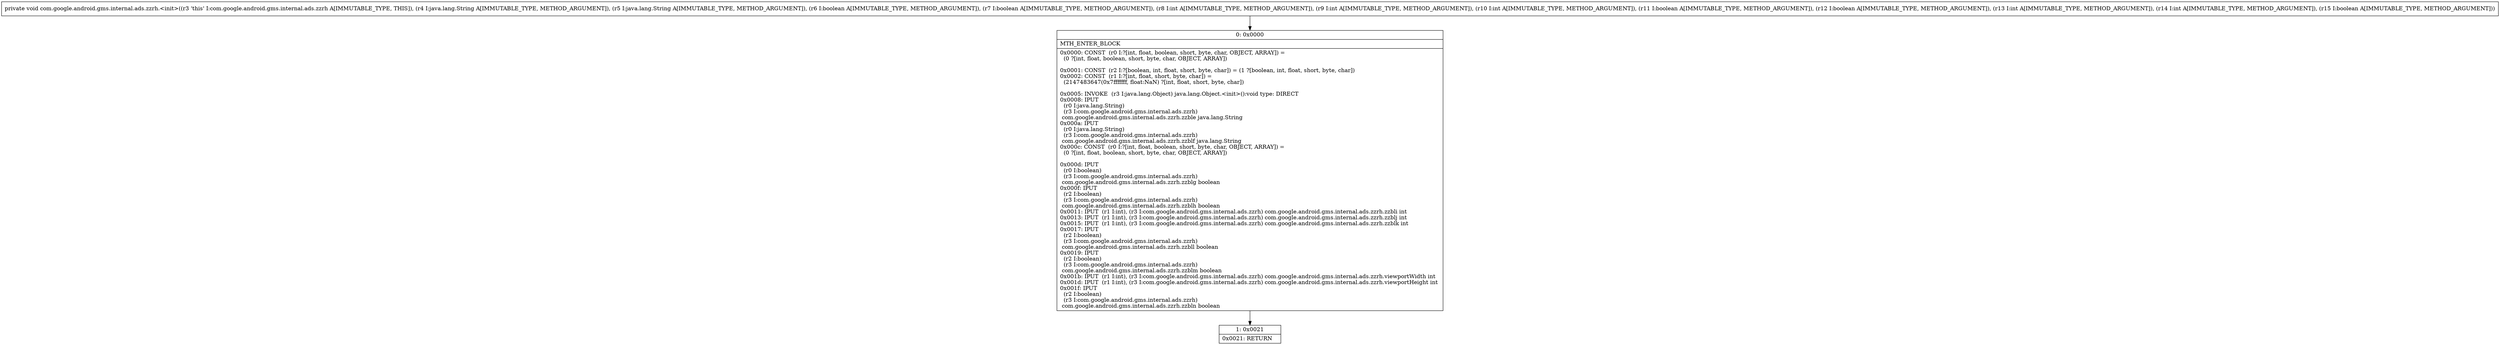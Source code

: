digraph "CFG forcom.google.android.gms.internal.ads.zzrh.\<init\>(Ljava\/lang\/String;Ljava\/lang\/String;ZZIIIZZIIZ)V" {
Node_0 [shape=record,label="{0\:\ 0x0000|MTH_ENTER_BLOCK\l|0x0000: CONST  (r0 I:?[int, float, boolean, short, byte, char, OBJECT, ARRAY]) = \l  (0 ?[int, float, boolean, short, byte, char, OBJECT, ARRAY])\l \l0x0001: CONST  (r2 I:?[boolean, int, float, short, byte, char]) = (1 ?[boolean, int, float, short, byte, char]) \l0x0002: CONST  (r1 I:?[int, float, short, byte, char]) = \l  (2147483647(0x7fffffff, float:NaN) ?[int, float, short, byte, char])\l \l0x0005: INVOKE  (r3 I:java.lang.Object) java.lang.Object.\<init\>():void type: DIRECT \l0x0008: IPUT  \l  (r0 I:java.lang.String)\l  (r3 I:com.google.android.gms.internal.ads.zzrh)\l com.google.android.gms.internal.ads.zzrh.zzble java.lang.String \l0x000a: IPUT  \l  (r0 I:java.lang.String)\l  (r3 I:com.google.android.gms.internal.ads.zzrh)\l com.google.android.gms.internal.ads.zzrh.zzblf java.lang.String \l0x000c: CONST  (r0 I:?[int, float, boolean, short, byte, char, OBJECT, ARRAY]) = \l  (0 ?[int, float, boolean, short, byte, char, OBJECT, ARRAY])\l \l0x000d: IPUT  \l  (r0 I:boolean)\l  (r3 I:com.google.android.gms.internal.ads.zzrh)\l com.google.android.gms.internal.ads.zzrh.zzblg boolean \l0x000f: IPUT  \l  (r2 I:boolean)\l  (r3 I:com.google.android.gms.internal.ads.zzrh)\l com.google.android.gms.internal.ads.zzrh.zzblh boolean \l0x0011: IPUT  (r1 I:int), (r3 I:com.google.android.gms.internal.ads.zzrh) com.google.android.gms.internal.ads.zzrh.zzbli int \l0x0013: IPUT  (r1 I:int), (r3 I:com.google.android.gms.internal.ads.zzrh) com.google.android.gms.internal.ads.zzrh.zzblj int \l0x0015: IPUT  (r1 I:int), (r3 I:com.google.android.gms.internal.ads.zzrh) com.google.android.gms.internal.ads.zzrh.zzblk int \l0x0017: IPUT  \l  (r2 I:boolean)\l  (r3 I:com.google.android.gms.internal.ads.zzrh)\l com.google.android.gms.internal.ads.zzrh.zzbll boolean \l0x0019: IPUT  \l  (r2 I:boolean)\l  (r3 I:com.google.android.gms.internal.ads.zzrh)\l com.google.android.gms.internal.ads.zzrh.zzblm boolean \l0x001b: IPUT  (r1 I:int), (r3 I:com.google.android.gms.internal.ads.zzrh) com.google.android.gms.internal.ads.zzrh.viewportWidth int \l0x001d: IPUT  (r1 I:int), (r3 I:com.google.android.gms.internal.ads.zzrh) com.google.android.gms.internal.ads.zzrh.viewportHeight int \l0x001f: IPUT  \l  (r2 I:boolean)\l  (r3 I:com.google.android.gms.internal.ads.zzrh)\l com.google.android.gms.internal.ads.zzrh.zzbln boolean \l}"];
Node_1 [shape=record,label="{1\:\ 0x0021|0x0021: RETURN   \l}"];
MethodNode[shape=record,label="{private void com.google.android.gms.internal.ads.zzrh.\<init\>((r3 'this' I:com.google.android.gms.internal.ads.zzrh A[IMMUTABLE_TYPE, THIS]), (r4 I:java.lang.String A[IMMUTABLE_TYPE, METHOD_ARGUMENT]), (r5 I:java.lang.String A[IMMUTABLE_TYPE, METHOD_ARGUMENT]), (r6 I:boolean A[IMMUTABLE_TYPE, METHOD_ARGUMENT]), (r7 I:boolean A[IMMUTABLE_TYPE, METHOD_ARGUMENT]), (r8 I:int A[IMMUTABLE_TYPE, METHOD_ARGUMENT]), (r9 I:int A[IMMUTABLE_TYPE, METHOD_ARGUMENT]), (r10 I:int A[IMMUTABLE_TYPE, METHOD_ARGUMENT]), (r11 I:boolean A[IMMUTABLE_TYPE, METHOD_ARGUMENT]), (r12 I:boolean A[IMMUTABLE_TYPE, METHOD_ARGUMENT]), (r13 I:int A[IMMUTABLE_TYPE, METHOD_ARGUMENT]), (r14 I:int A[IMMUTABLE_TYPE, METHOD_ARGUMENT]), (r15 I:boolean A[IMMUTABLE_TYPE, METHOD_ARGUMENT])) }"];
MethodNode -> Node_0;
Node_0 -> Node_1;
}


